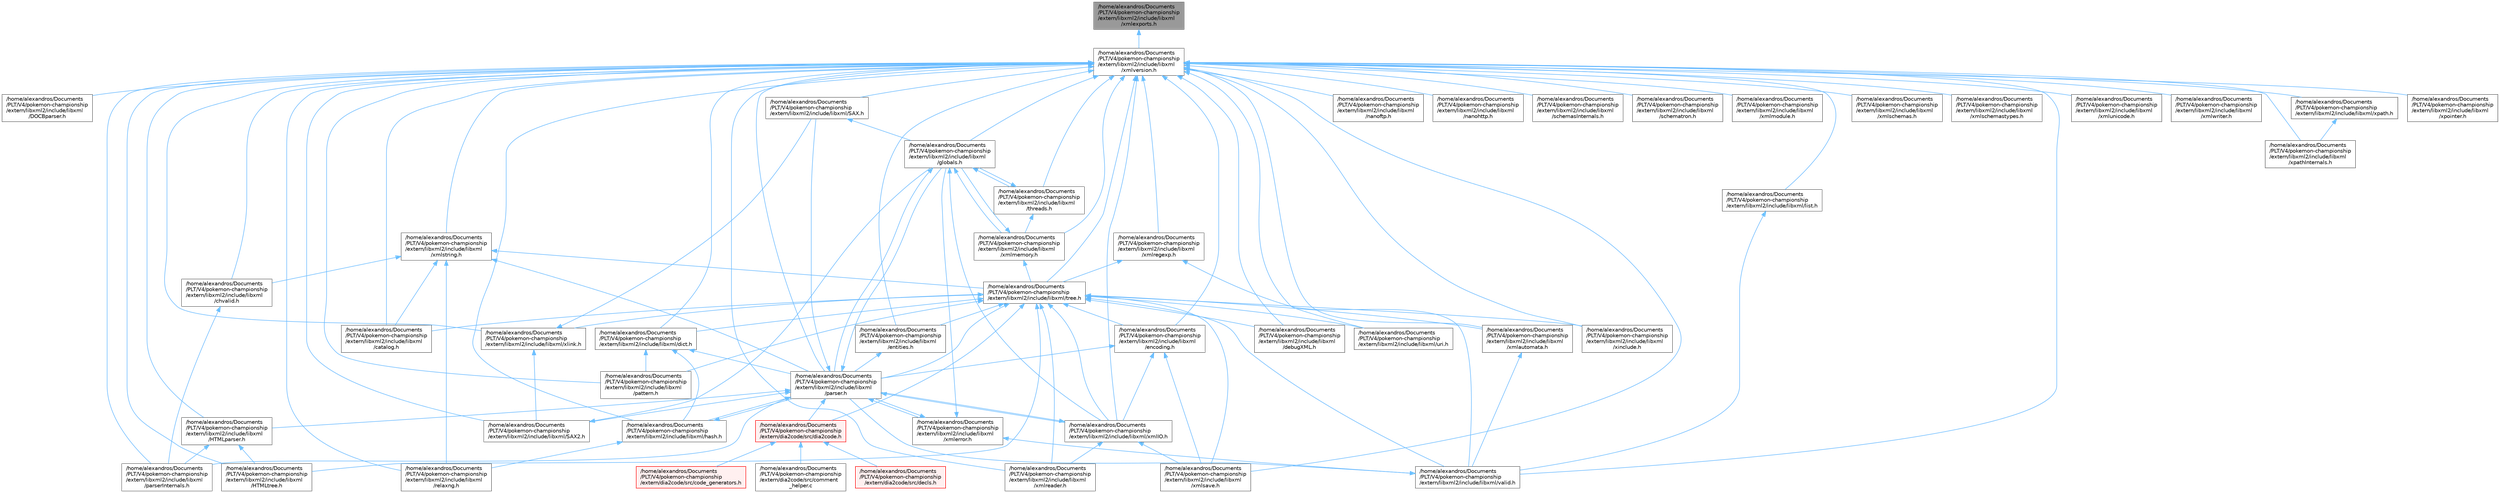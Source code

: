 digraph "/home/alexandros/Documents/PLT/V4/pokemon-championship/extern/libxml2/include/libxml/xmlexports.h"
{
 // LATEX_PDF_SIZE
  bgcolor="transparent";
  edge [fontname=Helvetica,fontsize=10,labelfontname=Helvetica,labelfontsize=10];
  node [fontname=Helvetica,fontsize=10,shape=box,height=0.2,width=0.4];
  Node1 [label="/home/alexandros/Documents\l/PLT/V4/pokemon-championship\l/extern/libxml2/include/libxml\l/xmlexports.h",height=0.2,width=0.4,color="gray40", fillcolor="grey60", style="filled", fontcolor="black",tooltip=" "];
  Node1 -> Node2 [dir="back",color="steelblue1",style="solid"];
  Node2 [label="/home/alexandros/Documents\l/PLT/V4/pokemon-championship\l/extern/libxml2/include/libxml\l/xmlversion.h",height=0.2,width=0.4,color="grey40", fillcolor="white", style="filled",URL="$xmlversion_8h.html",tooltip=" "];
  Node2 -> Node3 [dir="back",color="steelblue1",style="solid"];
  Node3 [label="/home/alexandros/Documents\l/PLT/V4/pokemon-championship\l/extern/libxml2/include/libxml\l/DOCBparser.h",height=0.2,width=0.4,color="grey40", fillcolor="white", style="filled",URL="$_d_o_c_bparser_8h.html",tooltip=" "];
  Node2 -> Node4 [dir="back",color="steelblue1",style="solid"];
  Node4 [label="/home/alexandros/Documents\l/PLT/V4/pokemon-championship\l/extern/libxml2/include/libxml\l/HTMLparser.h",height=0.2,width=0.4,color="grey40", fillcolor="white", style="filled",URL="$_h_t_m_lparser_8h.html",tooltip=" "];
  Node4 -> Node5 [dir="back",color="steelblue1",style="solid"];
  Node5 [label="/home/alexandros/Documents\l/PLT/V4/pokemon-championship\l/extern/libxml2/include/libxml\l/HTMLtree.h",height=0.2,width=0.4,color="grey40", fillcolor="white", style="filled",URL="$_h_t_m_ltree_8h.html",tooltip=" "];
  Node4 -> Node6 [dir="back",color="steelblue1",style="solid"];
  Node6 [label="/home/alexandros/Documents\l/PLT/V4/pokemon-championship\l/extern/libxml2/include/libxml\l/parserInternals.h",height=0.2,width=0.4,color="grey40", fillcolor="white", style="filled",URL="$parser_internals_8h.html",tooltip=" "];
  Node2 -> Node5 [dir="back",color="steelblue1",style="solid"];
  Node2 -> Node7 [dir="back",color="steelblue1",style="solid"];
  Node7 [label="/home/alexandros/Documents\l/PLT/V4/pokemon-championship\l/extern/libxml2/include/libxml/SAX.h",height=0.2,width=0.4,color="grey40", fillcolor="white", style="filled",URL="$_s_a_x_8h.html",tooltip=" "];
  Node7 -> Node8 [dir="back",color="steelblue1",style="solid"];
  Node8 [label="/home/alexandros/Documents\l/PLT/V4/pokemon-championship\l/extern/libxml2/include/libxml\l/globals.h",height=0.2,width=0.4,color="grey40", fillcolor="white", style="filled",URL="$globals_8h.html",tooltip=" "];
  Node8 -> Node9 [dir="back",color="steelblue1",style="solid"];
  Node9 [label="/home/alexandros/Documents\l/PLT/V4/pokemon-championship\l/extern/libxml2/include/libxml\l/parser.h",height=0.2,width=0.4,color="grey40", fillcolor="white", style="filled",URL="$parser_8h.html",tooltip=" "];
  Node9 -> Node10 [dir="back",color="steelblue1",style="solid"];
  Node10 [label="/home/alexandros/Documents\l/PLT/V4/pokemon-championship\l/extern/dia2code/src/dia2code.h",height=0.2,width=0.4,color="red", fillcolor="#FFF0F0", style="filled",URL="$dia2code_8h.html",tooltip=" "];
  Node10 -> Node11 [dir="back",color="steelblue1",style="solid"];
  Node11 [label="/home/alexandros/Documents\l/PLT/V4/pokemon-championship\l/extern/dia2code/src/code_generators.h",height=0.2,width=0.4,color="red", fillcolor="#FFF0F0", style="filled",URL="$code__generators_8h.html",tooltip=" "];
  Node10 -> Node13 [dir="back",color="steelblue1",style="solid"];
  Node13 [label="/home/alexandros/Documents\l/PLT/V4/pokemon-championship\l/extern/dia2code/src/comment\l_helper.c",height=0.2,width=0.4,color="grey40", fillcolor="white", style="filled",URL="$comment__helper_8c.html",tooltip=" "];
  Node10 -> Node14 [dir="back",color="steelblue1",style="solid"];
  Node14 [label="/home/alexandros/Documents\l/PLT/V4/pokemon-championship\l/extern/dia2code/src/decls.h",height=0.2,width=0.4,color="red", fillcolor="#FFF0F0", style="filled",URL="$decls_8h.html",tooltip=" "];
  Node9 -> Node4 [dir="back",color="steelblue1",style="solid"];
  Node9 -> Node7 [dir="back",color="steelblue1",style="solid"];
  Node9 -> Node24 [dir="back",color="steelblue1",style="solid"];
  Node24 [label="/home/alexandros/Documents\l/PLT/V4/pokemon-championship\l/extern/libxml2/include/libxml/SAX2.h",height=0.2,width=0.4,color="grey40", fillcolor="white", style="filled",URL="$_s_a_x2_8h.html",tooltip=" "];
  Node24 -> Node8 [dir="back",color="steelblue1",style="solid"];
  Node9 -> Node8 [dir="back",color="steelblue1",style="solid"];
  Node9 -> Node25 [dir="back",color="steelblue1",style="solid"];
  Node25 [label="/home/alexandros/Documents\l/PLT/V4/pokemon-championship\l/extern/libxml2/include/libxml/hash.h",height=0.2,width=0.4,color="grey40", fillcolor="white", style="filled",URL="$hash_8h.html",tooltip=" "];
  Node25 -> Node9 [dir="back",color="steelblue1",style="solid"];
  Node25 -> Node26 [dir="back",color="steelblue1",style="solid"];
  Node26 [label="/home/alexandros/Documents\l/PLT/V4/pokemon-championship\l/extern/libxml2/include/libxml\l/relaxng.h",height=0.2,width=0.4,color="grey40", fillcolor="white", style="filled",URL="$relaxng_8h.html",tooltip=" "];
  Node9 -> Node6 [dir="back",color="steelblue1",style="solid"];
  Node9 -> Node27 [dir="back",color="steelblue1",style="solid"];
  Node27 [label="/home/alexandros/Documents\l/PLT/V4/pokemon-championship\l/extern/libxml2/include/libxml/xmlIO.h",height=0.2,width=0.4,color="grey40", fillcolor="white", style="filled",URL="$xml_i_o_8h.html",tooltip=" "];
  Node27 -> Node9 [dir="back",color="steelblue1",style="solid"];
  Node27 -> Node28 [dir="back",color="steelblue1",style="solid"];
  Node28 [label="/home/alexandros/Documents\l/PLT/V4/pokemon-championship\l/extern/libxml2/include/libxml\l/xmlreader.h",height=0.2,width=0.4,color="grey40", fillcolor="white", style="filled",URL="$xmlreader_8h.html",tooltip=" "];
  Node27 -> Node29 [dir="back",color="steelblue1",style="solid"];
  Node29 [label="/home/alexandros/Documents\l/PLT/V4/pokemon-championship\l/extern/libxml2/include/libxml\l/xmlsave.h",height=0.2,width=0.4,color="grey40", fillcolor="white", style="filled",URL="$xmlsave_8h.html",tooltip=" "];
  Node9 -> Node30 [dir="back",color="steelblue1",style="solid"];
  Node30 [label="/home/alexandros/Documents\l/PLT/V4/pokemon-championship\l/extern/libxml2/include/libxml\l/xmlerror.h",height=0.2,width=0.4,color="grey40", fillcolor="white", style="filled",URL="$xmlerror_8h.html",tooltip=" "];
  Node30 -> Node8 [dir="back",color="steelblue1",style="solid"];
  Node30 -> Node9 [dir="back",color="steelblue1",style="solid"];
  Node30 -> Node31 [dir="back",color="steelblue1",style="solid"];
  Node31 [label="/home/alexandros/Documents\l/PLT/V4/pokemon-championship\l/extern/libxml2/include/libxml/valid.h",height=0.2,width=0.4,color="grey40", fillcolor="white", style="filled",URL="$valid_8h.html",tooltip=" "];
  Node31 -> Node9 [dir="back",color="steelblue1",style="solid"];
  Node8 -> Node32 [dir="back",color="steelblue1",style="solid"];
  Node32 [label="/home/alexandros/Documents\l/PLT/V4/pokemon-championship\l/extern/libxml2/include/libxml\l/threads.h",height=0.2,width=0.4,color="grey40", fillcolor="white", style="filled",URL="$threads_8h.html",tooltip=" "];
  Node32 -> Node8 [dir="back",color="steelblue1",style="solid"];
  Node32 -> Node33 [dir="back",color="steelblue1",style="solid"];
  Node33 [label="/home/alexandros/Documents\l/PLT/V4/pokemon-championship\l/extern/libxml2/include/libxml\l/xmlmemory.h",height=0.2,width=0.4,color="grey40", fillcolor="white", style="filled",URL="$xmlmemory_8h.html",tooltip=" "];
  Node33 -> Node8 [dir="back",color="steelblue1",style="solid"];
  Node33 -> Node34 [dir="back",color="steelblue1",style="solid"];
  Node34 [label="/home/alexandros/Documents\l/PLT/V4/pokemon-championship\l/extern/libxml2/include/libxml/tree.h",height=0.2,width=0.4,color="grey40", fillcolor="white", style="filled",URL="$tree_8h.html",tooltip=" "];
  Node34 -> Node10 [dir="back",color="steelblue1",style="solid"];
  Node34 -> Node5 [dir="back",color="steelblue1",style="solid"];
  Node34 -> Node35 [dir="back",color="steelblue1",style="solid"];
  Node35 [label="/home/alexandros/Documents\l/PLT/V4/pokemon-championship\l/extern/libxml2/include/libxml\l/catalog.h",height=0.2,width=0.4,color="grey40", fillcolor="white", style="filled",URL="$catalog_8h.html",tooltip=" "];
  Node34 -> Node36 [dir="back",color="steelblue1",style="solid"];
  Node36 [label="/home/alexandros/Documents\l/PLT/V4/pokemon-championship\l/extern/libxml2/include/libxml\l/debugXML.h",height=0.2,width=0.4,color="grey40", fillcolor="white", style="filled",URL="$debug_x_m_l_8h.html",tooltip=" "];
  Node34 -> Node37 [dir="back",color="steelblue1",style="solid"];
  Node37 [label="/home/alexandros/Documents\l/PLT/V4/pokemon-championship\l/extern/libxml2/include/libxml/dict.h",height=0.2,width=0.4,color="grey40", fillcolor="white", style="filled",URL="$dict_8h.html",tooltip=" "];
  Node37 -> Node25 [dir="back",color="steelblue1",style="solid"];
  Node37 -> Node9 [dir="back",color="steelblue1",style="solid"];
  Node37 -> Node38 [dir="back",color="steelblue1",style="solid"];
  Node38 [label="/home/alexandros/Documents\l/PLT/V4/pokemon-championship\l/extern/libxml2/include/libxml\l/pattern.h",height=0.2,width=0.4,color="grey40", fillcolor="white", style="filled",URL="$pattern_8h.html",tooltip=" "];
  Node34 -> Node39 [dir="back",color="steelblue1",style="solid"];
  Node39 [label="/home/alexandros/Documents\l/PLT/V4/pokemon-championship\l/extern/libxml2/include/libxml\l/encoding.h",height=0.2,width=0.4,color="grey40", fillcolor="white", style="filled",URL="$encoding_8h.html",tooltip=" "];
  Node39 -> Node9 [dir="back",color="steelblue1",style="solid"];
  Node39 -> Node27 [dir="back",color="steelblue1",style="solid"];
  Node39 -> Node29 [dir="back",color="steelblue1",style="solid"];
  Node34 -> Node40 [dir="back",color="steelblue1",style="solid"];
  Node40 [label="/home/alexandros/Documents\l/PLT/V4/pokemon-championship\l/extern/libxml2/include/libxml\l/entities.h",height=0.2,width=0.4,color="grey40", fillcolor="white", style="filled",URL="$entities_8h.html",tooltip=" "];
  Node40 -> Node9 [dir="back",color="steelblue1",style="solid"];
  Node34 -> Node9 [dir="back",color="steelblue1",style="solid"];
  Node34 -> Node38 [dir="back",color="steelblue1",style="solid"];
  Node34 -> Node41 [dir="back",color="steelblue1",style="solid"];
  Node41 [label="/home/alexandros/Documents\l/PLT/V4/pokemon-championship\l/extern/libxml2/include/libxml/uri.h",height=0.2,width=0.4,color="grey40", fillcolor="white", style="filled",URL="$uri_8h.html",tooltip=" "];
  Node34 -> Node31 [dir="back",color="steelblue1",style="solid"];
  Node34 -> Node42 [dir="back",color="steelblue1",style="solid"];
  Node42 [label="/home/alexandros/Documents\l/PLT/V4/pokemon-championship\l/extern/libxml2/include/libxml\l/xinclude.h",height=0.2,width=0.4,color="grey40", fillcolor="white", style="filled",URL="$xinclude_8h.html",tooltip=" "];
  Node34 -> Node43 [dir="back",color="steelblue1",style="solid"];
  Node43 [label="/home/alexandros/Documents\l/PLT/V4/pokemon-championship\l/extern/libxml2/include/libxml/xlink.h",height=0.2,width=0.4,color="grey40", fillcolor="white", style="filled",URL="$xlink_8h.html",tooltip=" "];
  Node43 -> Node7 [dir="back",color="steelblue1",style="solid"];
  Node43 -> Node24 [dir="back",color="steelblue1",style="solid"];
  Node34 -> Node27 [dir="back",color="steelblue1",style="solid"];
  Node34 -> Node44 [dir="back",color="steelblue1",style="solid"];
  Node44 [label="/home/alexandros/Documents\l/PLT/V4/pokemon-championship\l/extern/libxml2/include/libxml\l/xmlautomata.h",height=0.2,width=0.4,color="grey40", fillcolor="white", style="filled",URL="$xmlautomata_8h.html",tooltip=" "];
  Node44 -> Node31 [dir="back",color="steelblue1",style="solid"];
  Node34 -> Node28 [dir="back",color="steelblue1",style="solid"];
  Node34 -> Node29 [dir="back",color="steelblue1",style="solid"];
  Node8 -> Node27 [dir="back",color="steelblue1",style="solid"];
  Node8 -> Node33 [dir="back",color="steelblue1",style="solid"];
  Node2 -> Node24 [dir="back",color="steelblue1",style="solid"];
  Node2 -> Node35 [dir="back",color="steelblue1",style="solid"];
  Node2 -> Node45 [dir="back",color="steelblue1",style="solid"];
  Node45 [label="/home/alexandros/Documents\l/PLT/V4/pokemon-championship\l/extern/libxml2/include/libxml\l/chvalid.h",height=0.2,width=0.4,color="grey40", fillcolor="white", style="filled",URL="$chvalid_8h.html",tooltip=" "];
  Node45 -> Node6 [dir="back",color="steelblue1",style="solid"];
  Node2 -> Node36 [dir="back",color="steelblue1",style="solid"];
  Node2 -> Node37 [dir="back",color="steelblue1",style="solid"];
  Node2 -> Node39 [dir="back",color="steelblue1",style="solid"];
  Node2 -> Node40 [dir="back",color="steelblue1",style="solid"];
  Node2 -> Node8 [dir="back",color="steelblue1",style="solid"];
  Node2 -> Node25 [dir="back",color="steelblue1",style="solid"];
  Node2 -> Node46 [dir="back",color="steelblue1",style="solid"];
  Node46 [label="/home/alexandros/Documents\l/PLT/V4/pokemon-championship\l/extern/libxml2/include/libxml/list.h",height=0.2,width=0.4,color="grey40", fillcolor="white", style="filled",URL="$list_8h.html",tooltip=" "];
  Node46 -> Node31 [dir="back",color="steelblue1",style="solid"];
  Node2 -> Node47 [dir="back",color="steelblue1",style="solid"];
  Node47 [label="/home/alexandros/Documents\l/PLT/V4/pokemon-championship\l/extern/libxml2/include/libxml\l/nanoftp.h",height=0.2,width=0.4,color="grey40", fillcolor="white", style="filled",URL="$nanoftp_8h.html",tooltip=" "];
  Node2 -> Node48 [dir="back",color="steelblue1",style="solid"];
  Node48 [label="/home/alexandros/Documents\l/PLT/V4/pokemon-championship\l/extern/libxml2/include/libxml\l/nanohttp.h",height=0.2,width=0.4,color="grey40", fillcolor="white", style="filled",URL="$nanohttp_8h.html",tooltip=" "];
  Node2 -> Node9 [dir="back",color="steelblue1",style="solid"];
  Node2 -> Node6 [dir="back",color="steelblue1",style="solid"];
  Node2 -> Node38 [dir="back",color="steelblue1",style="solid"];
  Node2 -> Node26 [dir="back",color="steelblue1",style="solid"];
  Node2 -> Node49 [dir="back",color="steelblue1",style="solid"];
  Node49 [label="/home/alexandros/Documents\l/PLT/V4/pokemon-championship\l/extern/libxml2/include/libxml\l/schemasInternals.h",height=0.2,width=0.4,color="grey40", fillcolor="white", style="filled",URL="$schemas_internals_8h.html",tooltip=" "];
  Node2 -> Node50 [dir="back",color="steelblue1",style="solid"];
  Node50 [label="/home/alexandros/Documents\l/PLT/V4/pokemon-championship\l/extern/libxml2/include/libxml\l/schematron.h",height=0.2,width=0.4,color="grey40", fillcolor="white", style="filled",URL="$schematron_8h.html",tooltip=" "];
  Node2 -> Node32 [dir="back",color="steelblue1",style="solid"];
  Node2 -> Node34 [dir="back",color="steelblue1",style="solid"];
  Node2 -> Node41 [dir="back",color="steelblue1",style="solid"];
  Node2 -> Node31 [dir="back",color="steelblue1",style="solid"];
  Node2 -> Node42 [dir="back",color="steelblue1",style="solid"];
  Node2 -> Node43 [dir="back",color="steelblue1",style="solid"];
  Node2 -> Node27 [dir="back",color="steelblue1",style="solid"];
  Node2 -> Node44 [dir="back",color="steelblue1",style="solid"];
  Node2 -> Node33 [dir="back",color="steelblue1",style="solid"];
  Node2 -> Node51 [dir="back",color="steelblue1",style="solid"];
  Node51 [label="/home/alexandros/Documents\l/PLT/V4/pokemon-championship\l/extern/libxml2/include/libxml\l/xmlmodule.h",height=0.2,width=0.4,color="grey40", fillcolor="white", style="filled",URL="$xmlmodule_8h.html",tooltip=" "];
  Node2 -> Node28 [dir="back",color="steelblue1",style="solid"];
  Node2 -> Node52 [dir="back",color="steelblue1",style="solid"];
  Node52 [label="/home/alexandros/Documents\l/PLT/V4/pokemon-championship\l/extern/libxml2/include/libxml\l/xmlregexp.h",height=0.2,width=0.4,color="grey40", fillcolor="white", style="filled",URL="$xmlregexp_8h.html",tooltip=" "];
  Node52 -> Node34 [dir="back",color="steelblue1",style="solid"];
  Node52 -> Node31 [dir="back",color="steelblue1",style="solid"];
  Node2 -> Node29 [dir="back",color="steelblue1",style="solid"];
  Node2 -> Node53 [dir="back",color="steelblue1",style="solid"];
  Node53 [label="/home/alexandros/Documents\l/PLT/V4/pokemon-championship\l/extern/libxml2/include/libxml\l/xmlschemas.h",height=0.2,width=0.4,color="grey40", fillcolor="white", style="filled",URL="$xmlschemas_8h.html",tooltip=" "];
  Node2 -> Node54 [dir="back",color="steelblue1",style="solid"];
  Node54 [label="/home/alexandros/Documents\l/PLT/V4/pokemon-championship\l/extern/libxml2/include/libxml\l/xmlschemastypes.h",height=0.2,width=0.4,color="grey40", fillcolor="white", style="filled",URL="$xmlschemastypes_8h.html",tooltip=" "];
  Node2 -> Node55 [dir="back",color="steelblue1",style="solid"];
  Node55 [label="/home/alexandros/Documents\l/PLT/V4/pokemon-championship\l/extern/libxml2/include/libxml\l/xmlstring.h",height=0.2,width=0.4,color="grey40", fillcolor="white", style="filled",URL="$xmlstring_8h.html",tooltip=" "];
  Node55 -> Node35 [dir="back",color="steelblue1",style="solid"];
  Node55 -> Node45 [dir="back",color="steelblue1",style="solid"];
  Node55 -> Node9 [dir="back",color="steelblue1",style="solid"];
  Node55 -> Node26 [dir="back",color="steelblue1",style="solid"];
  Node55 -> Node34 [dir="back",color="steelblue1",style="solid"];
  Node2 -> Node56 [dir="back",color="steelblue1",style="solid"];
  Node56 [label="/home/alexandros/Documents\l/PLT/V4/pokemon-championship\l/extern/libxml2/include/libxml\l/xmlunicode.h",height=0.2,width=0.4,color="grey40", fillcolor="white", style="filled",URL="$xmlunicode_8h.html",tooltip=" "];
  Node2 -> Node57 [dir="back",color="steelblue1",style="solid"];
  Node57 [label="/home/alexandros/Documents\l/PLT/V4/pokemon-championship\l/extern/libxml2/include/libxml\l/xmlwriter.h",height=0.2,width=0.4,color="grey40", fillcolor="white", style="filled",URL="$xmlwriter_8h.html",tooltip=" "];
  Node2 -> Node58 [dir="back",color="steelblue1",style="solid"];
  Node58 [label="/home/alexandros/Documents\l/PLT/V4/pokemon-championship\l/extern/libxml2/include/libxml/xpath.h",height=0.2,width=0.4,color="grey40", fillcolor="white", style="filled",URL="$xpath_8h.html",tooltip=" "];
  Node58 -> Node59 [dir="back",color="steelblue1",style="solid"];
  Node59 [label="/home/alexandros/Documents\l/PLT/V4/pokemon-championship\l/extern/libxml2/include/libxml\l/xpathInternals.h",height=0.2,width=0.4,color="grey40", fillcolor="white", style="filled",URL="$xpath_internals_8h.html",tooltip=" "];
  Node2 -> Node59 [dir="back",color="steelblue1",style="solid"];
  Node2 -> Node60 [dir="back",color="steelblue1",style="solid"];
  Node60 [label="/home/alexandros/Documents\l/PLT/V4/pokemon-championship\l/extern/libxml2/include/libxml\l/xpointer.h",height=0.2,width=0.4,color="grey40", fillcolor="white", style="filled",URL="$xpointer_8h.html",tooltip=" "];
}
